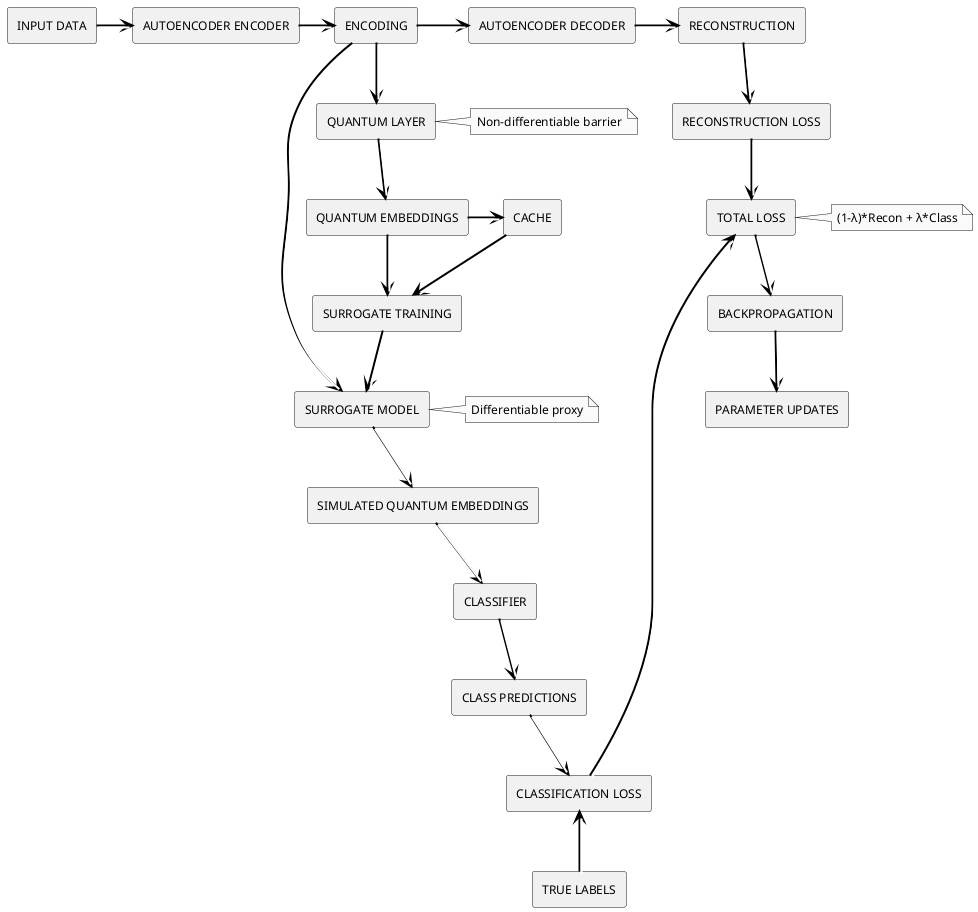 @startuml
skinparam monochrome true
skinparam componentStyle rectangle
skinparam defaultFontName Arial
skinparam defaultFontSize 12
skinparam ArrowThickness 2

component "INPUT DATA" as input
component "AUTOENCODER ENCODER" as encoder
component "ENCODING" as encoding
component "AUTOENCODER DECODER" as decoder
component "RECONSTRUCTION" as reconstruction
component "QUANTUM LAYER" as quantum
component "QUANTUM EMBEDDINGS" as q_embeddings
component "CACHE" as cache
component "SURROGATE TRAINING" as surr_training
component "SURROGATE MODEL" as surrogate
component "SIMULATED QUANTUM EMBEDDINGS" as sim_embeddings
component "CLASSIFIER" as classifier
component "CLASS PREDICTIONS" as predictions
component "RECONSTRUCTION LOSS" as rec_loss
component "CLASSIFICATION LOSS" as class_loss
component "TRUE LABELS" as labels
component "TOTAL LOSS" as total_loss
component "BACKPROPAGATION" as backprop
component "PARAMETER UPDATES" as updates

input -[#black;#white]right-> encoder
encoder -[#black;#white]right-> encoding
encoding -[#black;#white]down-> quantum
encoding -[#black;#white]right-> decoder
decoder -[#black;#white]right-> reconstruction
reconstruction -[#black;#white]down-> rec_loss
quantum -[#black;#white]down-> q_embeddings
q_embeddings -[#black;#white]right-> cache
q_embeddings -[#black;#white]down-> surr_training
cache -[#black;#white]down-> surr_training
surr_training -[#black;#white]down-> surrogate
encoding -[#black;#white]down-> surrogate
surrogate -[#black;#white]down-> sim_embeddings
sim_embeddings -[#black;#white]down-> classifier
classifier -[#black;#white]down-> predictions
predictions -[#black;#white]down-> class_loss
labels -[#black;#white]up-> class_loss
rec_loss -[#black;#white]down-> total_loss
class_loss -[#black;#white]left-> total_loss
total_loss -[#black;#white]down-> backprop
backprop -[#black;#white]down-> updates

note right of surrogate: Differentiable proxy
note right of quantum: Non-differentiable barrier
note right of total_loss: (1-λ)*Recon + λ*Class

@enduml
